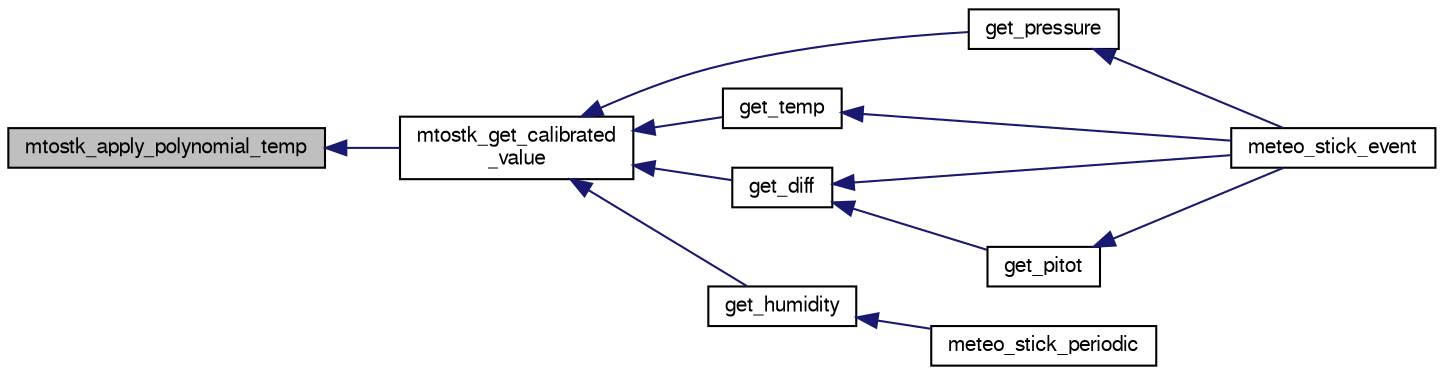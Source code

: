 digraph "mtostk_apply_polynomial_temp"
{
  edge [fontname="FreeSans",fontsize="10",labelfontname="FreeSans",labelfontsize="10"];
  node [fontname="FreeSans",fontsize="10",shape=record];
  rankdir="LR";
  Node1 [label="mtostk_apply_polynomial_temp",height=0.2,width=0.4,color="black", fillcolor="grey75", style="filled", fontcolor="black"];
  Node1 -> Node2 [dir="back",color="midnightblue",fontsize="10",style="solid",fontname="FreeSans"];
  Node2 [label="mtostk_get_calibrated\l_value",height=0.2,width=0.4,color="black", fillcolor="white", style="filled",URL="$meteo__stick__calib_8h.html#af16afd09b27900d3cda26d5fa578ee68",tooltip="get calibrated value for a sensor according to current temperature "];
  Node2 -> Node3 [dir="back",color="midnightblue",fontsize="10",style="solid",fontname="FreeSans"];
  Node3 [label="get_pressure",height=0.2,width=0.4,color="black", fillcolor="white", style="filled",URL="$meteo__stick_8c.html#abe7e116c170e68316af29970c2acbc2b"];
  Node3 -> Node4 [dir="back",color="midnightblue",fontsize="10",style="solid",fontname="FreeSans"];
  Node4 [label="meteo_stick_event",height=0.2,width=0.4,color="black", fillcolor="white", style="filled",URL="$meteo__stick_8h.html#acea026af4d67c5da57663b855fdfcd82",tooltip="Event function. "];
  Node2 -> Node5 [dir="back",color="midnightblue",fontsize="10",style="solid",fontname="FreeSans"];
  Node5 [label="get_temp",height=0.2,width=0.4,color="black", fillcolor="white", style="filled",URL="$meteo__stick_8c.html#a2d4342c4324b71e639c69bd580c0d33c"];
  Node5 -> Node4 [dir="back",color="midnightblue",fontsize="10",style="solid",fontname="FreeSans"];
  Node2 -> Node6 [dir="back",color="midnightblue",fontsize="10",style="solid",fontname="FreeSans"];
  Node6 [label="get_diff",height=0.2,width=0.4,color="black", fillcolor="white", style="filled",URL="$meteo__stick_8c.html#a691b609a40be0367a7314fa72694726a"];
  Node6 -> Node7 [dir="back",color="midnightblue",fontsize="10",style="solid",fontname="FreeSans"];
  Node7 [label="get_pitot",height=0.2,width=0.4,color="black", fillcolor="white", style="filled",URL="$meteo__stick_8c.html#a8201c4f9bdce72201dc5a5084184c72e"];
  Node7 -> Node4 [dir="back",color="midnightblue",fontsize="10",style="solid",fontname="FreeSans"];
  Node6 -> Node4 [dir="back",color="midnightblue",fontsize="10",style="solid",fontname="FreeSans"];
  Node2 -> Node8 [dir="back",color="midnightblue",fontsize="10",style="solid",fontname="FreeSans"];
  Node8 [label="get_humidity",height=0.2,width=0.4,color="black", fillcolor="white", style="filled",URL="$meteo__stick_8c.html#a62b03a019029bd92128494bea2b7c4d9"];
  Node8 -> Node9 [dir="back",color="midnightblue",fontsize="10",style="solid",fontname="FreeSans"];
  Node9 [label="meteo_stick_periodic",height=0.2,width=0.4,color="black", fillcolor="white", style="filled",URL="$meteo__stick_8h.html#a44fbda9e381c4ee6cc86d1fb914c7d6b",tooltip="Periodic function. "];
}
